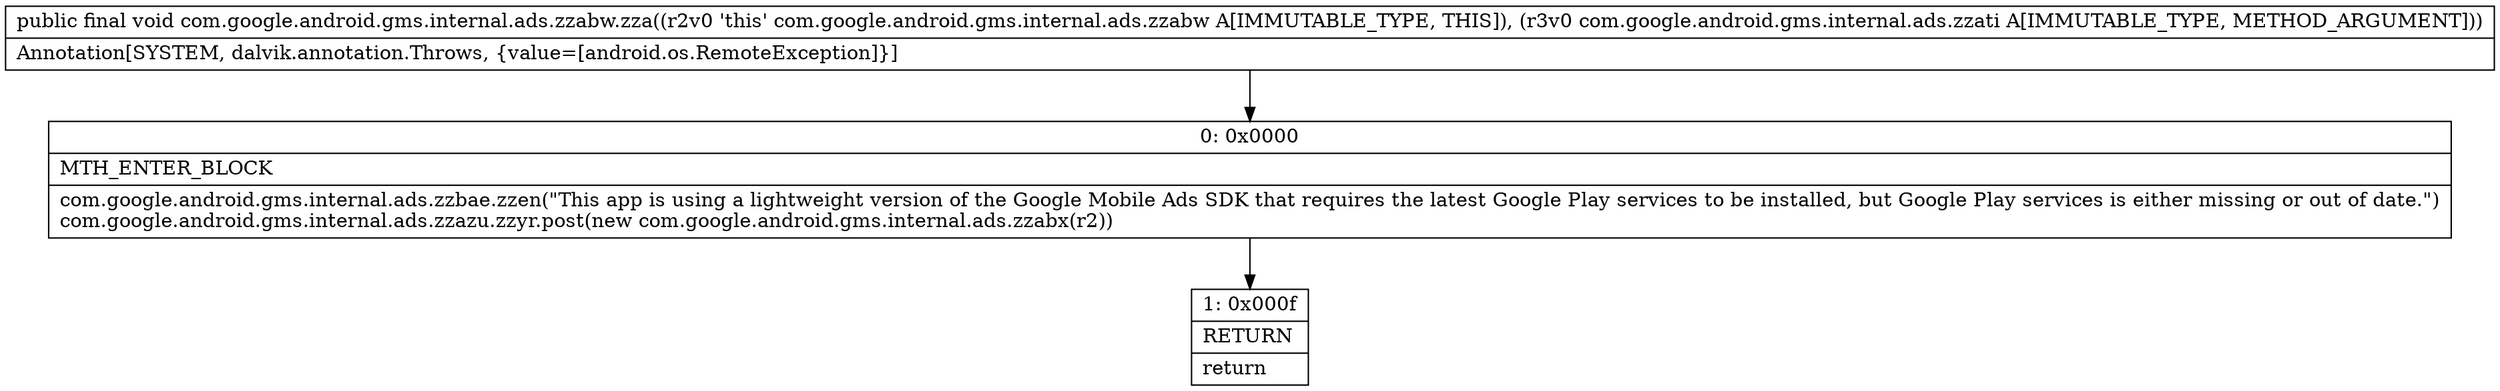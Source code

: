 digraph "CFG forcom.google.android.gms.internal.ads.zzabw.zza(Lcom\/google\/android\/gms\/internal\/ads\/zzati;)V" {
Node_0 [shape=record,label="{0\:\ 0x0000|MTH_ENTER_BLOCK\l|com.google.android.gms.internal.ads.zzbae.zzen(\"This app is using a lightweight version of the Google Mobile Ads SDK that requires the latest Google Play services to be installed, but Google Play services is either missing or out of date.\")\lcom.google.android.gms.internal.ads.zzazu.zzyr.post(new com.google.android.gms.internal.ads.zzabx(r2))\l}"];
Node_1 [shape=record,label="{1\:\ 0x000f|RETURN\l|return\l}"];
MethodNode[shape=record,label="{public final void com.google.android.gms.internal.ads.zzabw.zza((r2v0 'this' com.google.android.gms.internal.ads.zzabw A[IMMUTABLE_TYPE, THIS]), (r3v0 com.google.android.gms.internal.ads.zzati A[IMMUTABLE_TYPE, METHOD_ARGUMENT]))  | Annotation[SYSTEM, dalvik.annotation.Throws, \{value=[android.os.RemoteException]\}]\l}"];
MethodNode -> Node_0;
Node_0 -> Node_1;
}

